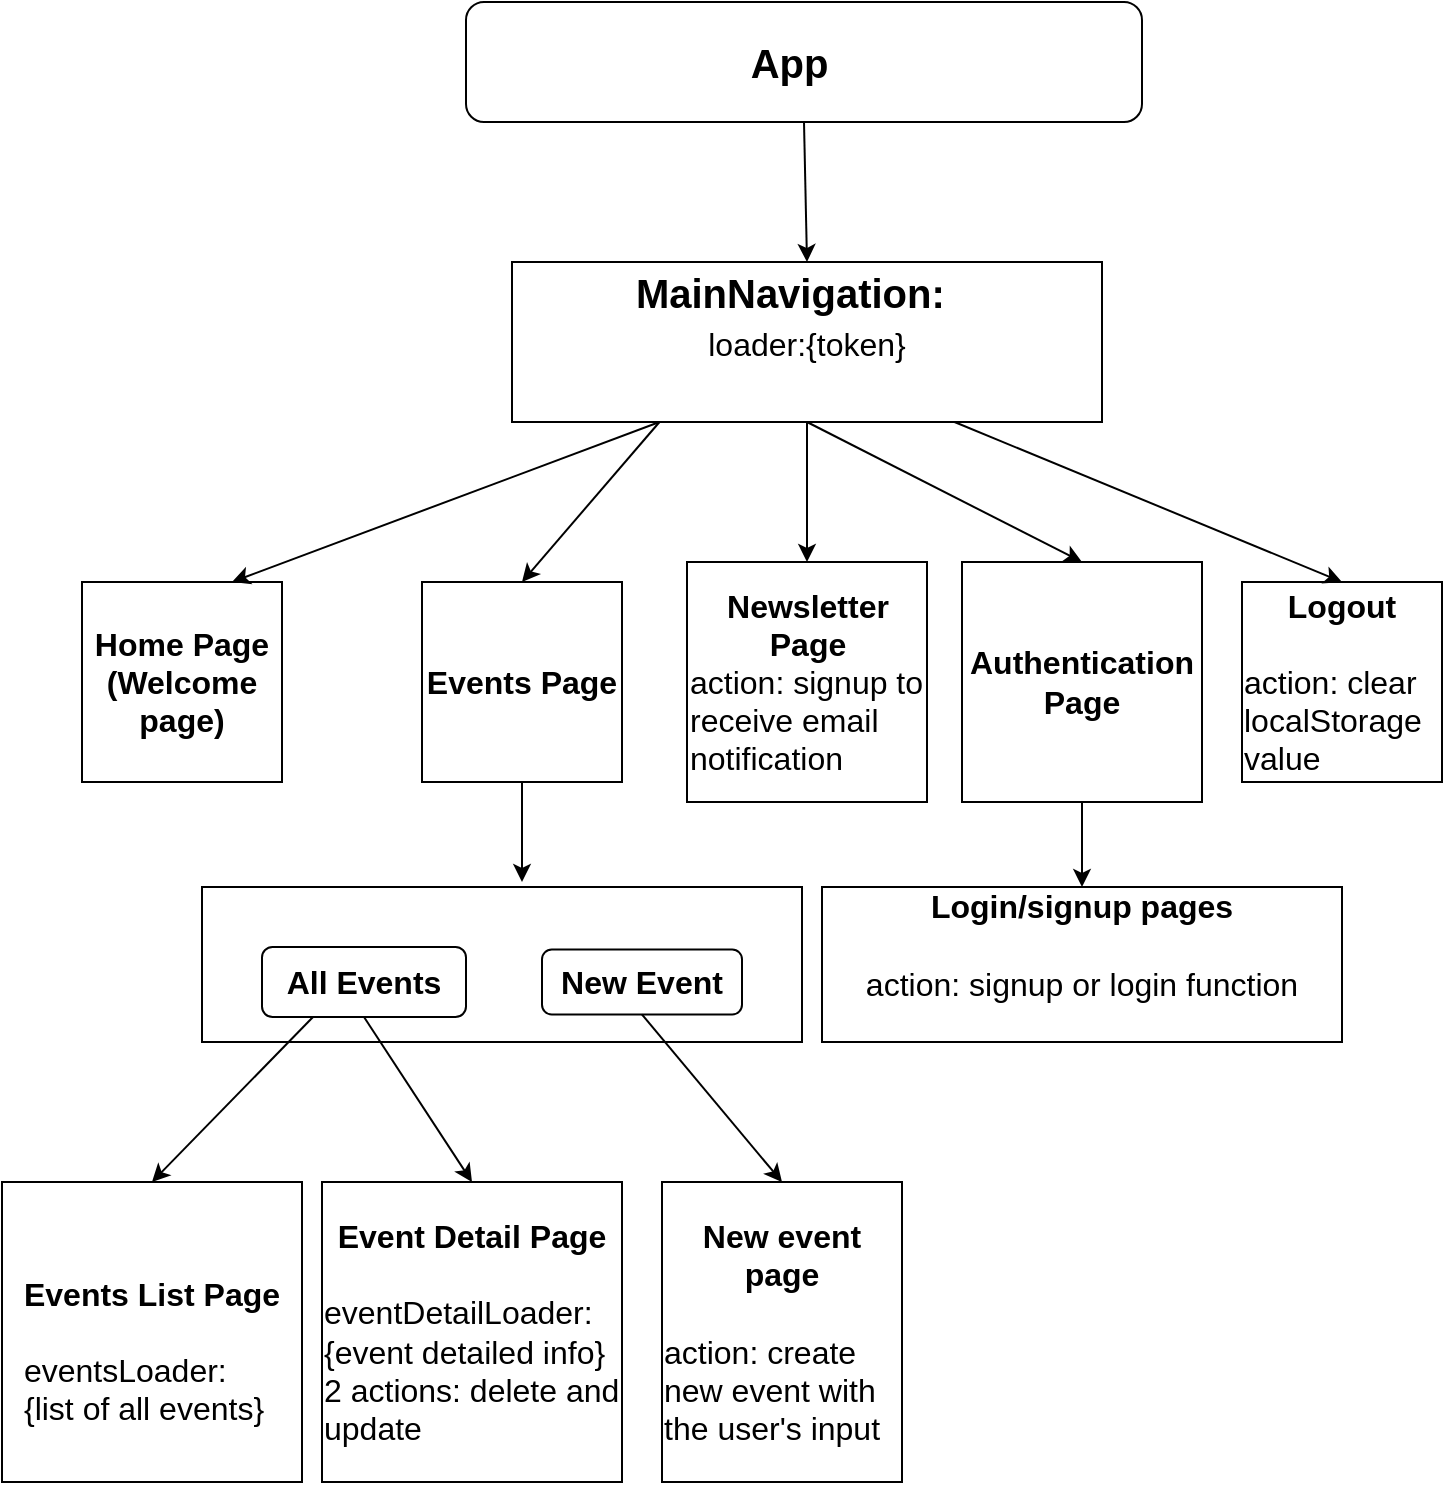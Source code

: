 <mxfile version="20.8.16" type="device"><diagram name="Page-1" id="X84OoH9HXOfDAMziIK_J"><mxGraphModel dx="780" dy="935" grid="1" gridSize="10" guides="1" tooltips="1" connect="1" arrows="1" fold="1" page="1" pageScale="1" pageWidth="850" pageHeight="1100" math="0" shadow="0"><root><mxCell id="0"/><mxCell id="1" parent="0"/><mxCell id="qiODyEalbiHozAtrEpDz-39" value="" style="rounded=0;whiteSpace=wrap;html=1;fontSize=16;" vertex="1" parent="1"><mxGeometry x="110" y="502.5" width="300" height="77.5" as="geometry"/></mxCell><mxCell id="qiODyEalbiHozAtrEpDz-1" value="&lt;b style=&quot;&quot;&gt;&lt;font style=&quot;font-size: 20px;&quot;&gt;App&amp;nbsp;&lt;/font&gt;&lt;/b&gt;&lt;b style=&quot;font-size: 16px;&quot;&gt; &amp;nbsp;&lt;/b&gt;" style="rounded=1;whiteSpace=wrap;html=1;align=center;fontSize=20;" vertex="1" parent="1"><mxGeometry x="242" y="60" width="338" height="60" as="geometry"/></mxCell><mxCell id="qiODyEalbiHozAtrEpDz-2" value="&lt;b&gt;MainNavigation:&lt;/b&gt;&amp;nbsp; &amp;nbsp;&lt;br&gt;&lt;font style=&quot;font-size: 19px;&quot;&gt;&lt;span style=&quot;font-size: 16px;&quot;&gt;loader:{token}&lt;/span&gt;&lt;font style=&quot;font-size: 19px;&quot;&gt;&lt;br&gt;&lt;/font&gt;&lt;/font&gt;&lt;font style=&quot;font-size: 16px;&quot;&gt;&amp;nbsp; &amp;nbsp; &amp;nbsp;&lt;/font&gt;&amp;nbsp; &amp;nbsp; &amp;nbsp; &amp;nbsp; &amp;nbsp;" style="rounded=0;whiteSpace=wrap;html=1;fontSize=20;" vertex="1" parent="1"><mxGeometry x="265" y="190" width="295" height="80" as="geometry"/></mxCell><mxCell id="qiODyEalbiHozAtrEpDz-4" value="&lt;b&gt;Home Page&lt;br&gt;(Welcome page)&lt;/b&gt;" style="whiteSpace=wrap;html=1;aspect=fixed;fontSize=16;" vertex="1" parent="1"><mxGeometry x="50" y="350" width="100" height="100" as="geometry"/></mxCell><mxCell id="qiODyEalbiHozAtrEpDz-6" value="&lt;b&gt;Events Page&lt;/b&gt;" style="whiteSpace=wrap;html=1;aspect=fixed;fontSize=16;" vertex="1" parent="1"><mxGeometry x="220" y="350" width="100" height="100" as="geometry"/></mxCell><mxCell id="qiODyEalbiHozAtrEpDz-8" value="&lt;div style=&quot;&quot;&gt;&lt;span style=&quot;background-color: initial;&quot;&gt;&lt;b&gt;Newsletter Page&lt;/b&gt;&lt;/span&gt;&lt;/div&gt;&lt;div style=&quot;text-align: left;&quot;&gt;&lt;span style=&quot;background-color: initial;&quot;&gt;action: signup to receive email notification&lt;/span&gt;&lt;/div&gt;" style="whiteSpace=wrap;html=1;aspect=fixed;fontSize=16;align=center;" vertex="1" parent="1"><mxGeometry x="352.5" y="340" width="120" height="120" as="geometry"/></mxCell><mxCell id="qiODyEalbiHozAtrEpDz-9" value="&lt;div style=&quot;text-align: left;&quot;&gt;&lt;b style=&quot;background-color: initial;&quot;&gt;&lt;br&gt;Events List Page&lt;br&gt;&lt;br&gt;&lt;/b&gt;&lt;/div&gt;&lt;div style=&quot;text-align: left;&quot;&gt;&lt;span style=&quot;background-color: initial;&quot;&gt;eventsLoader:&lt;/span&gt;&lt;/div&gt;&lt;div style=&quot;text-align: left;&quot;&gt;&lt;span style=&quot;background-color: initial;&quot;&gt;{list of all events}&lt;/span&gt;&lt;/div&gt;" style="whiteSpace=wrap;html=1;aspect=fixed;fontSize=16;align=center;horizontal=1;" vertex="1" parent="1"><mxGeometry x="10" y="650" width="150" height="150" as="geometry"/></mxCell><mxCell id="qiODyEalbiHozAtrEpDz-10" value="&lt;b&gt;Authentication&lt;br&gt;Page&lt;/b&gt;" style="whiteSpace=wrap;html=1;aspect=fixed;fontSize=16;" vertex="1" parent="1"><mxGeometry x="490" y="340" width="120" height="120" as="geometry"/></mxCell><mxCell id="qiODyEalbiHozAtrEpDz-11" value="&lt;b&gt;Logout&lt;/b&gt;&lt;br&gt;&lt;br&gt;&lt;div style=&quot;text-align: left;&quot;&gt;action: clear localStorage value&lt;/div&gt;" style="whiteSpace=wrap;html=1;aspect=fixed;fontSize=16;" vertex="1" parent="1"><mxGeometry x="630" y="350" width="100" height="100" as="geometry"/></mxCell><mxCell id="qiODyEalbiHozAtrEpDz-15" value="&lt;b&gt;Event Detail Page&lt;/b&gt;&lt;br&gt;&lt;br&gt;&lt;div style=&quot;text-align: left;&quot;&gt;&lt;span style=&quot;background-color: initial;&quot;&gt;eventDetailLoader:{event detailed info}&lt;/span&gt;&lt;/div&gt;&lt;div style=&quot;text-align: left;&quot;&gt;&lt;span style=&quot;background-color: initial;&quot;&gt;2 actions: delete and update&lt;/span&gt;&lt;/div&gt;" style="whiteSpace=wrap;html=1;aspect=fixed;fontSize=16;" vertex="1" parent="1"><mxGeometry x="170" y="650" width="150" height="150" as="geometry"/></mxCell><mxCell id="qiODyEalbiHozAtrEpDz-23" value="&lt;b&gt;All Events&lt;/b&gt;" style="rounded=1;whiteSpace=wrap;html=1;fontSize=16;" vertex="1" parent="1"><mxGeometry x="140" y="532.5" width="102" height="35" as="geometry"/></mxCell><mxCell id="qiODyEalbiHozAtrEpDz-24" value="&lt;b&gt;New Event&lt;/b&gt;" style="rounded=1;whiteSpace=wrap;html=1;fontSize=16;" vertex="1" parent="1"><mxGeometry x="280" y="533.75" width="100" height="32.5" as="geometry"/></mxCell><mxCell id="qiODyEalbiHozAtrEpDz-28" value="&lt;b&gt;New event page&lt;br&gt;&lt;/b&gt;&lt;br&gt;&lt;div style=&quot;text-align: left;&quot;&gt;&lt;span style=&quot;background-color: initial;&quot;&gt;action: create new event with the user's input&lt;/span&gt;&lt;/div&gt;" style="rounded=0;whiteSpace=wrap;html=1;fontSize=16;" vertex="1" parent="1"><mxGeometry x="340" y="650" width="120" height="150" as="geometry"/></mxCell><mxCell id="qiODyEalbiHozAtrEpDz-31" value="" style="endArrow=classic;html=1;rounded=0;fontSize=16;entryX=0.5;entryY=0;entryDx=0;entryDy=0;exitX=0.5;exitY=1;exitDx=0;exitDy=0;" edge="1" parent="1" source="qiODyEalbiHozAtrEpDz-24" target="qiODyEalbiHozAtrEpDz-28"><mxGeometry width="50" height="50" relative="1" as="geometry"><mxPoint x="250" y="480" as="sourcePoint"/><mxPoint x="300" y="430" as="targetPoint"/></mxGeometry></mxCell><mxCell id="qiODyEalbiHozAtrEpDz-32" value="" style="endArrow=classic;html=1;rounded=0;fontSize=16;entryX=0.5;entryY=0;entryDx=0;entryDy=0;exitX=0.5;exitY=1;exitDx=0;exitDy=0;" edge="1" parent="1" source="qiODyEalbiHozAtrEpDz-1" target="qiODyEalbiHozAtrEpDz-2"><mxGeometry width="50" height="50" relative="1" as="geometry"><mxPoint x="400" y="100" as="sourcePoint"/><mxPoint x="280" y="200" as="targetPoint"/></mxGeometry></mxCell><mxCell id="qiODyEalbiHozAtrEpDz-33" value="" style="endArrow=classic;html=1;rounded=0;fontSize=16;entryX=0.75;entryY=0;entryDx=0;entryDy=0;exitX=0.25;exitY=1;exitDx=0;exitDy=0;" edge="1" parent="1" source="qiODyEalbiHozAtrEpDz-2" target="qiODyEalbiHozAtrEpDz-4"><mxGeometry width="50" height="50" relative="1" as="geometry"><mxPoint x="250" y="480" as="sourcePoint"/><mxPoint x="300" y="430" as="targetPoint"/></mxGeometry></mxCell><mxCell id="qiODyEalbiHozAtrEpDz-34" value="" style="endArrow=classic;html=1;rounded=0;fontSize=16;entryX=0.5;entryY=0;entryDx=0;entryDy=0;exitX=0.25;exitY=1;exitDx=0;exitDy=0;" edge="1" parent="1" source="qiODyEalbiHozAtrEpDz-2" target="qiODyEalbiHozAtrEpDz-6"><mxGeometry width="50" height="50" relative="1" as="geometry"><mxPoint x="250" y="480" as="sourcePoint"/><mxPoint x="300" y="430" as="targetPoint"/></mxGeometry></mxCell><mxCell id="qiODyEalbiHozAtrEpDz-35" value="" style="endArrow=classic;html=1;rounded=0;fontSize=16;entryX=0.5;entryY=0;entryDx=0;entryDy=0;exitX=0.5;exitY=1;exitDx=0;exitDy=0;" edge="1" parent="1" source="qiODyEalbiHozAtrEpDz-2" target="qiODyEalbiHozAtrEpDz-8"><mxGeometry width="50" height="50" relative="1" as="geometry"><mxPoint x="250" y="480" as="sourcePoint"/><mxPoint x="300" y="430" as="targetPoint"/></mxGeometry></mxCell><mxCell id="qiODyEalbiHozAtrEpDz-36" value="" style="endArrow=classic;html=1;rounded=0;fontSize=16;entryX=0.5;entryY=0;entryDx=0;entryDy=0;exitX=0.5;exitY=1;exitDx=0;exitDy=0;" edge="1" parent="1" source="qiODyEalbiHozAtrEpDz-2" target="qiODyEalbiHozAtrEpDz-10"><mxGeometry width="50" height="50" relative="1" as="geometry"><mxPoint x="250" y="480" as="sourcePoint"/><mxPoint x="300" y="430" as="targetPoint"/></mxGeometry></mxCell><mxCell id="qiODyEalbiHozAtrEpDz-37" value="" style="endArrow=classic;html=1;rounded=0;fontSize=16;entryX=0.5;entryY=0;entryDx=0;entryDy=0;exitX=0.75;exitY=1;exitDx=0;exitDy=0;" edge="1" parent="1" source="qiODyEalbiHozAtrEpDz-2" target="qiODyEalbiHozAtrEpDz-11"><mxGeometry width="50" height="50" relative="1" as="geometry"><mxPoint x="250" y="480" as="sourcePoint"/><mxPoint x="300" y="430" as="targetPoint"/></mxGeometry></mxCell><mxCell id="qiODyEalbiHozAtrEpDz-41" value="" style="endArrow=classic;html=1;rounded=0;fontSize=16;entryX=0.5;entryY=0;entryDx=0;entryDy=0;exitX=0.25;exitY=1;exitDx=0;exitDy=0;" edge="1" parent="1" source="qiODyEalbiHozAtrEpDz-23" target="qiODyEalbiHozAtrEpDz-9"><mxGeometry width="50" height="50" relative="1" as="geometry"><mxPoint x="250" y="490" as="sourcePoint"/><mxPoint x="300" y="440" as="targetPoint"/></mxGeometry></mxCell><mxCell id="qiODyEalbiHozAtrEpDz-42" value="" style="endArrow=classic;html=1;rounded=0;fontSize=16;entryX=0.5;entryY=0;entryDx=0;entryDy=0;exitX=0.5;exitY=1;exitDx=0;exitDy=0;" edge="1" parent="1" source="qiODyEalbiHozAtrEpDz-23" target="qiODyEalbiHozAtrEpDz-15"><mxGeometry width="50" height="50" relative="1" as="geometry"><mxPoint x="250" y="490" as="sourcePoint"/><mxPoint x="300" y="440" as="targetPoint"/></mxGeometry></mxCell><mxCell id="qiODyEalbiHozAtrEpDz-43" value="" style="endArrow=classic;html=1;rounded=0;fontSize=16;exitX=0.5;exitY=1;exitDx=0;exitDy=0;" edge="1" parent="1" source="qiODyEalbiHozAtrEpDz-6"><mxGeometry width="50" height="50" relative="1" as="geometry"><mxPoint x="250" y="490" as="sourcePoint"/><mxPoint x="270" y="500" as="targetPoint"/></mxGeometry></mxCell><mxCell id="qiODyEalbiHozAtrEpDz-45" value="&lt;b&gt;Login/signup pages&lt;br&gt;&lt;/b&gt;&lt;br&gt;&lt;div style=&quot;text-align: left;&quot;&gt;action: signup or login function&lt;/div&gt;&lt;div style=&quot;text-align: left;&quot;&gt;&lt;b&gt;&lt;br&gt;&lt;/b&gt;&lt;/div&gt;" style="rounded=0;whiteSpace=wrap;html=1;fontSize=16;" vertex="1" parent="1"><mxGeometry x="420" y="502.5" width="260" height="77.5" as="geometry"/></mxCell><mxCell id="qiODyEalbiHozAtrEpDz-49" value="" style="endArrow=classic;html=1;rounded=0;fontSize=16;entryX=0.5;entryY=0;entryDx=0;entryDy=0;exitX=0.5;exitY=1;exitDx=0;exitDy=0;" edge="1" parent="1" source="qiODyEalbiHozAtrEpDz-10" target="qiODyEalbiHozAtrEpDz-45"><mxGeometry width="50" height="50" relative="1" as="geometry"><mxPoint x="550" y="450" as="sourcePoint"/><mxPoint x="420" y="590" as="targetPoint"/></mxGeometry></mxCell></root></mxGraphModel></diagram></mxfile>